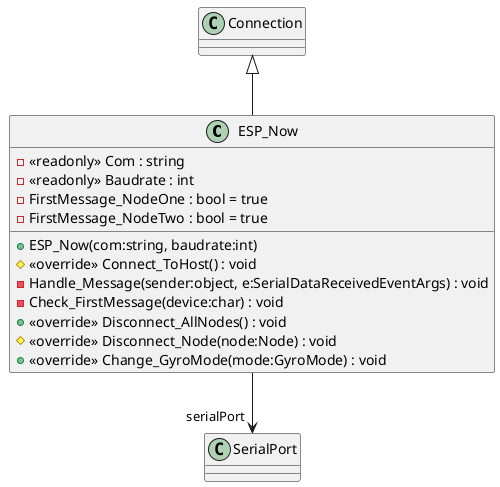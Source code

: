 @startuml
class ESP_Now {
    - <<readonly>> Com : string
    - <<readonly>> Baudrate : int
    - FirstMessage_NodeOne : bool = true
    - FirstMessage_NodeTwo : bool = true
    + ESP_Now(com:string, baudrate:int)
    # <<override>> Connect_ToHost() : void
    - Handle_Message(sender:object, e:SerialDataReceivedEventArgs) : void
    - Check_FirstMessage(device:char) : void
    + <<override>> Disconnect_AllNodes() : void
    # <<override>> Disconnect_Node(node:Node) : void
    + <<override>> Change_GyroMode(mode:GyroMode) : void
}
Connection <|-- ESP_Now
ESP_Now --> "serialPort" SerialPort
@enduml
